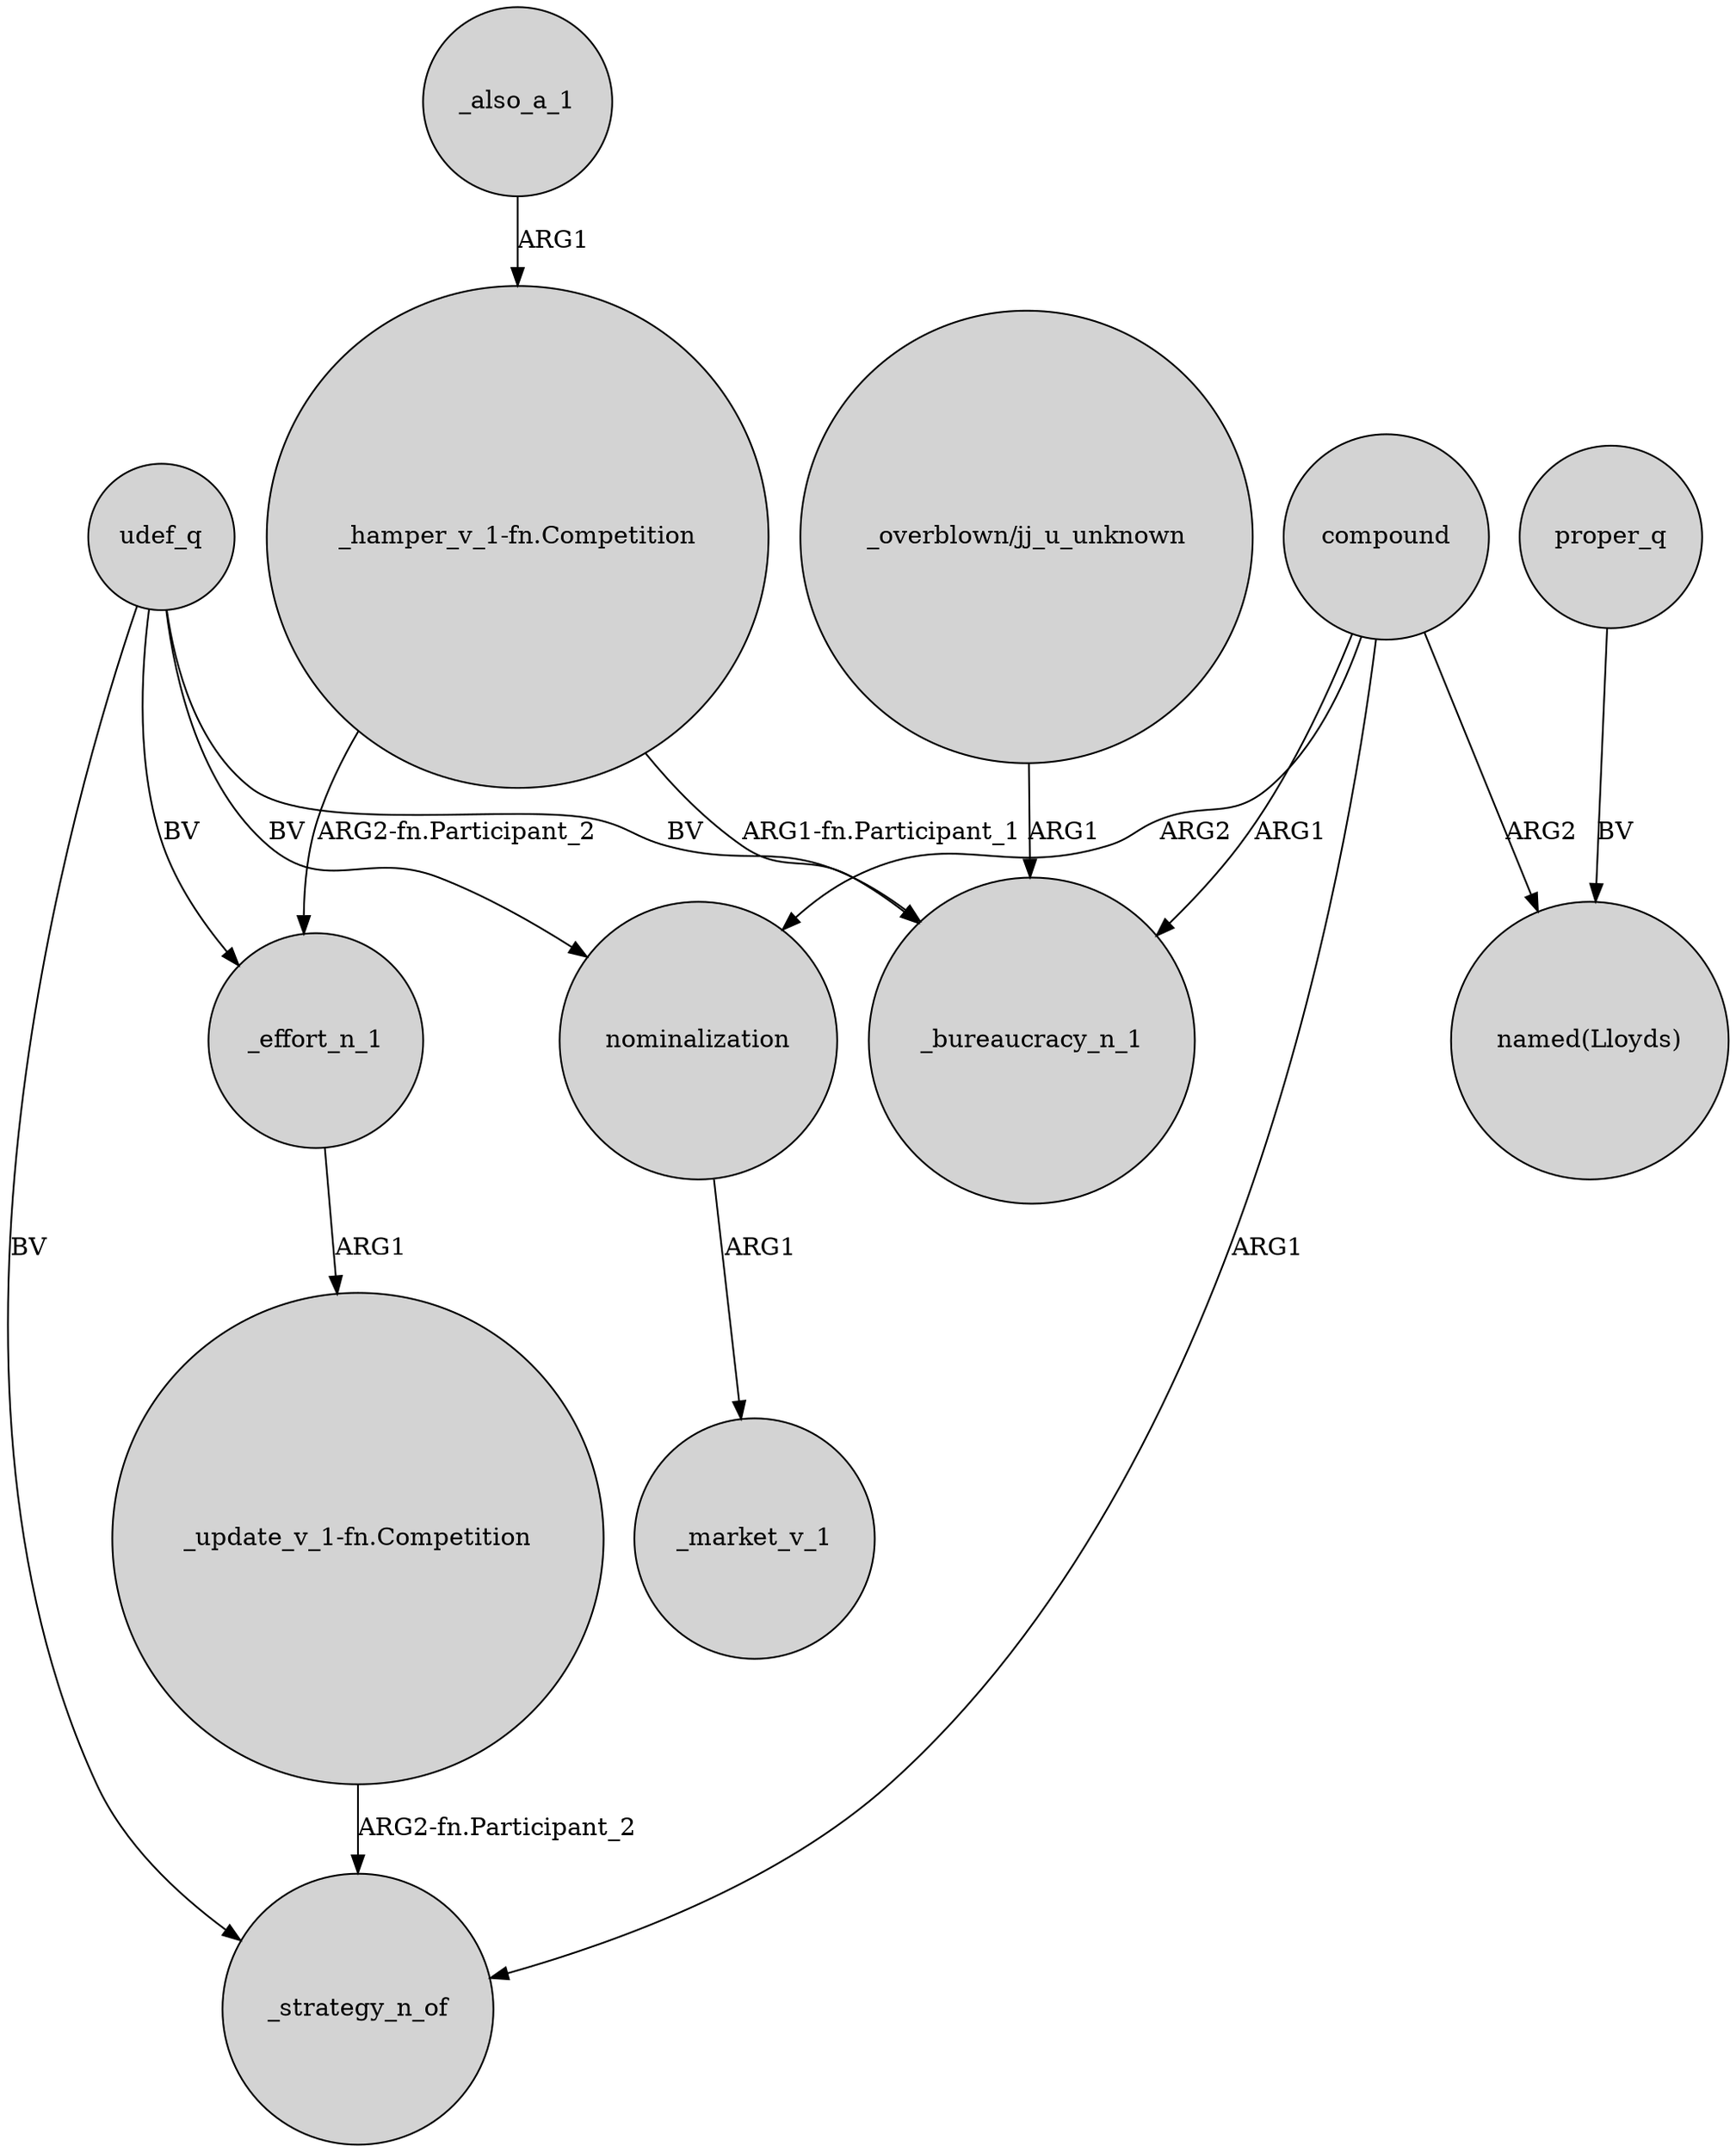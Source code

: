 digraph {
	node [shape=circle style=filled]
	udef_q -> _bureaucracy_n_1 [label=BV]
	udef_q -> _effort_n_1 [label=BV]
	udef_q -> _strategy_n_of [label=BV]
	"_hamper_v_1-fn.Competition" -> _bureaucracy_n_1 [label="ARG1-fn.Participant_1"]
	compound -> _bureaucracy_n_1 [label=ARG1]
	proper_q -> "named(Lloyds)" [label=BV]
	_also_a_1 -> "_hamper_v_1-fn.Competition" [label=ARG1]
	nominalization -> _market_v_1 [label=ARG1]
	compound -> nominalization [label=ARG2]
	"_update_v_1-fn.Competition" -> _strategy_n_of [label="ARG2-fn.Participant_2"]
	compound -> _strategy_n_of [label=ARG1]
	compound -> "named(Lloyds)" [label=ARG2]
	"_overblown/jj_u_unknown" -> _bureaucracy_n_1 [label=ARG1]
	"_hamper_v_1-fn.Competition" -> _effort_n_1 [label="ARG2-fn.Participant_2"]
	udef_q -> nominalization [label=BV]
	_effort_n_1 -> "_update_v_1-fn.Competition" [label=ARG1]
}
